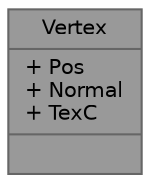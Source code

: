 digraph "Vertex"
{
 // LATEX_PDF_SIZE
  bgcolor="transparent";
  edge [fontname=Helvetica,fontsize=10,labelfontname=Helvetica,labelfontsize=10];
  node [fontname=Helvetica,fontsize=10,shape=box,height=0.2,width=0.4];
  Node1 [shape=record,label="{Vertex\n|+ Pos\l+ Normal\l+ TexC\l|}",height=0.2,width=0.4,color="gray40", fillcolor="grey60", style="filled", fontcolor="black",tooltip=" "];
}
